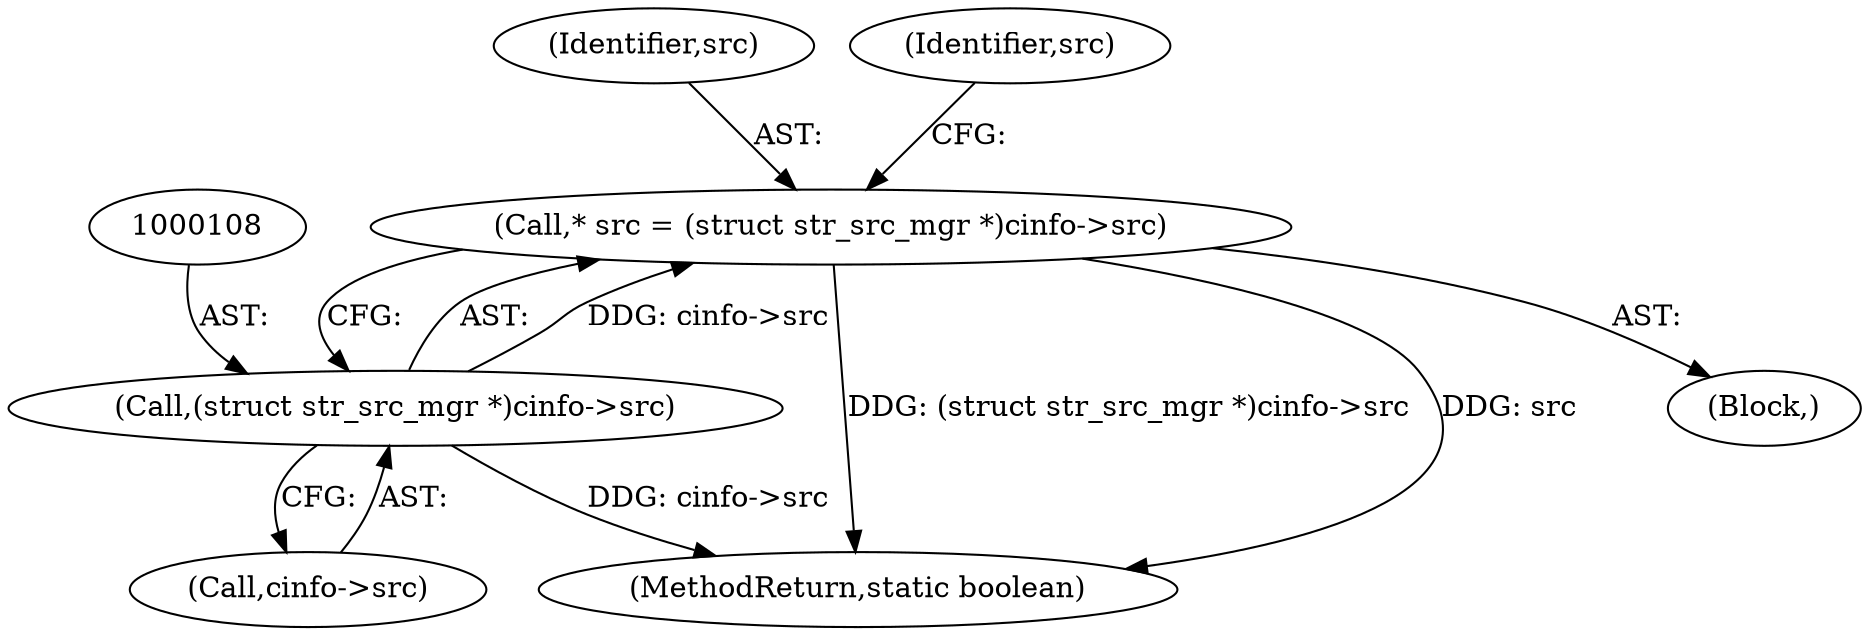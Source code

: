 digraph "0_poppler_fc071d800cb4329a3ccf898d7bf16b4db7323ad8_2@pointer" {
"1000105" [label="(Call,* src = (struct str_src_mgr *)cinfo->src)"];
"1000107" [label="(Call,(struct str_src_mgr *)cinfo->src)"];
"1000109" [label="(Call,cinfo->src)"];
"1000106" [label="(Identifier,src)"];
"1000115" [label="(Identifier,src)"];
"1000105" [label="(Call,* src = (struct str_src_mgr *)cinfo->src)"];
"1000181" [label="(MethodReturn,static boolean)"];
"1000107" [label="(Call,(struct str_src_mgr *)cinfo->src)"];
"1000102" [label="(Block,)"];
"1000105" -> "1000102"  [label="AST: "];
"1000105" -> "1000107"  [label="CFG: "];
"1000106" -> "1000105"  [label="AST: "];
"1000107" -> "1000105"  [label="AST: "];
"1000115" -> "1000105"  [label="CFG: "];
"1000105" -> "1000181"  [label="DDG: (struct str_src_mgr *)cinfo->src"];
"1000105" -> "1000181"  [label="DDG: src"];
"1000107" -> "1000105"  [label="DDG: cinfo->src"];
"1000107" -> "1000109"  [label="CFG: "];
"1000108" -> "1000107"  [label="AST: "];
"1000109" -> "1000107"  [label="AST: "];
"1000107" -> "1000181"  [label="DDG: cinfo->src"];
}

